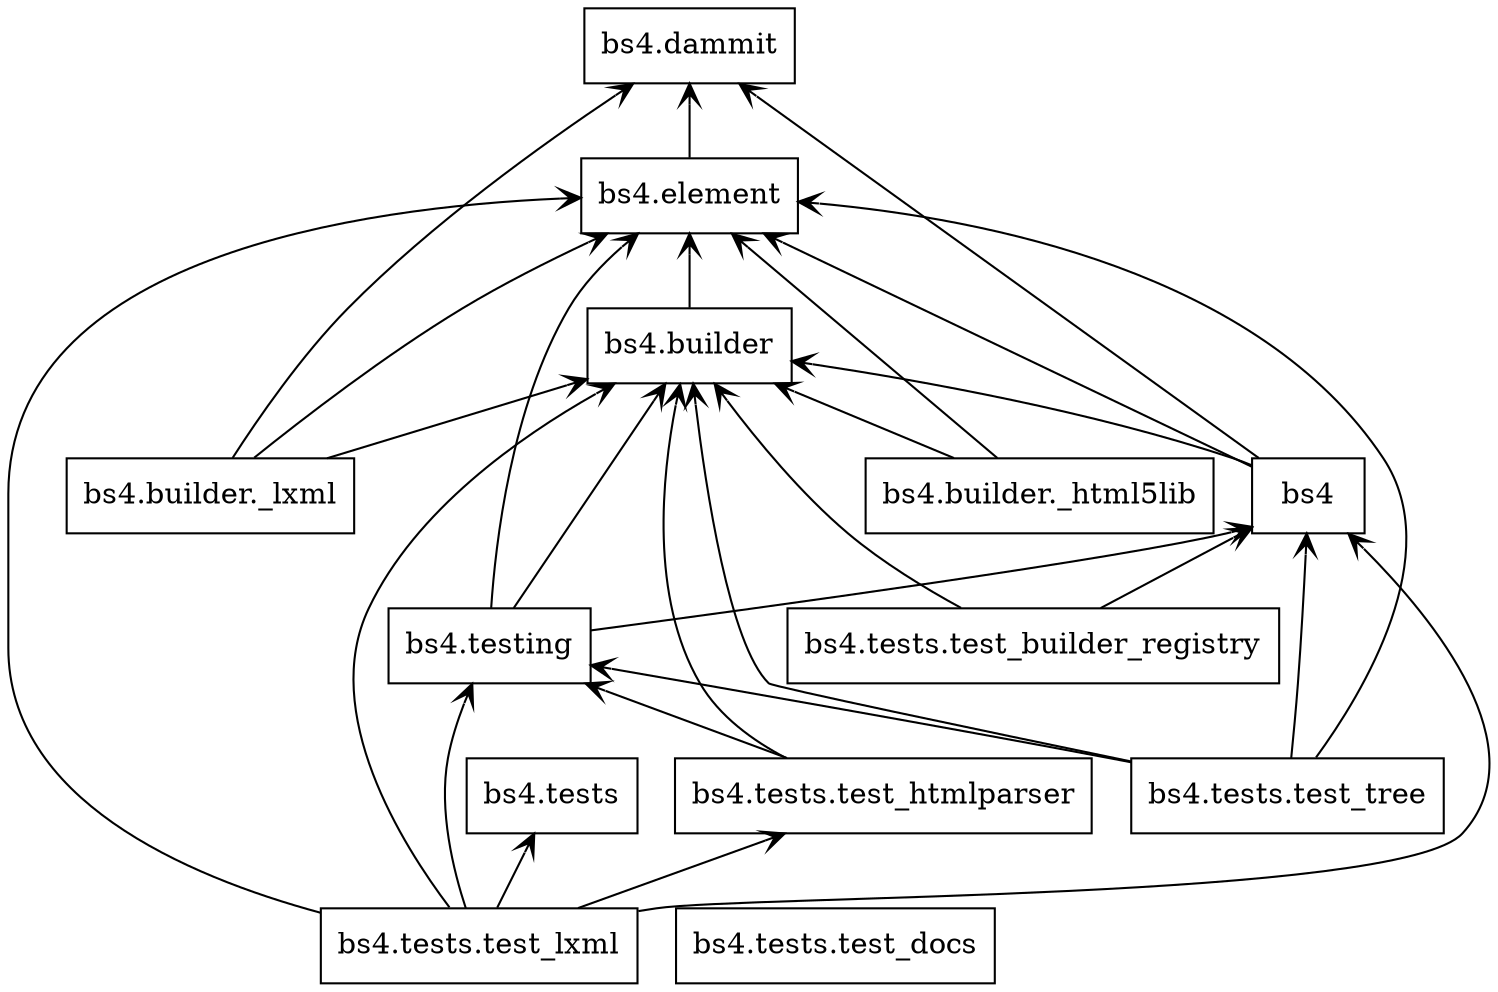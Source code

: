digraph "packages_1" {
rankdir=BT
charset="utf-8"
"bs4" [color="black", label=<bs4>, shape="box", style="solid"];
"bs4.builder" [color="black", label=<bs4.builder>, shape="box", style="solid"];
"bs4.builder._html5lib" [color="black", label=<bs4.builder._html5lib>, shape="box", style="solid"];
"bs4.builder._lxml" [color="black", label=<bs4.builder._lxml>, shape="box", style="solid"];
"bs4.dammit" [color="black", label=<bs4.dammit>, shape="box", style="solid"];
"bs4.element" [color="black", label=<bs4.element>, shape="box", style="solid"];
"bs4.testing" [color="black", label=<bs4.testing>, shape="box", style="solid"];
"bs4.tests" [color="black", label=<bs4.tests>, shape="box", style="solid"];
"bs4.tests.test_builder_registry" [color="black", label=<bs4.tests.test_builder_registry>, shape="box", style="solid"];
"bs4.tests.test_docs" [color="black", label=<bs4.tests.test_docs>, shape="box", style="solid"];
"bs4.tests.test_htmlparser" [color="black", label=<bs4.tests.test_htmlparser>, shape="box", style="solid"];
"bs4.tests.test_lxml" [color="black", label=<bs4.tests.test_lxml>, shape="box", style="solid"];
"bs4.tests.test_tree" [color="black", label=<bs4.tests.test_tree>, shape="box", style="solid"];
"bs4" -> "bs4.builder" [arrowhead="open", arrowtail="none"];
"bs4" -> "bs4.dammit" [arrowhead="open", arrowtail="none"];
"bs4" -> "bs4.element" [arrowhead="open", arrowtail="none"];
"bs4.builder" -> "bs4.element" [arrowhead="open", arrowtail="none"];
"bs4.builder._html5lib" -> "bs4.builder" [arrowhead="open", arrowtail="none"];
"bs4.builder._html5lib" -> "bs4.element" [arrowhead="open", arrowtail="none"];
"bs4.builder._lxml" -> "bs4.builder" [arrowhead="open", arrowtail="none"];
"bs4.builder._lxml" -> "bs4.dammit" [arrowhead="open", arrowtail="none"];
"bs4.builder._lxml" -> "bs4.element" [arrowhead="open", arrowtail="none"];
"bs4.element" -> "bs4.dammit" [arrowhead="open", arrowtail="none"];
"bs4.testing" -> "bs4" [arrowhead="open", arrowtail="none"];
"bs4.testing" -> "bs4.builder" [arrowhead="open", arrowtail="none"];
"bs4.testing" -> "bs4.element" [arrowhead="open", arrowtail="none"];
"bs4.tests.test_builder_registry" -> "bs4" [arrowhead="open", arrowtail="none"];
"bs4.tests.test_builder_registry" -> "bs4.builder" [arrowhead="open", arrowtail="none"];
"bs4.tests.test_htmlparser" -> "bs4.builder" [arrowhead="open", arrowtail="none"];
"bs4.tests.test_htmlparser" -> "bs4.testing" [arrowhead="open", arrowtail="none"];
"bs4.tests.test_lxml" -> "bs4" [arrowhead="open", arrowtail="none"];
"bs4.tests.test_lxml" -> "bs4.builder" [arrowhead="open", arrowtail="none"];
"bs4.tests.test_lxml" -> "bs4.element" [arrowhead="open", arrowtail="none"];
"bs4.tests.test_lxml" -> "bs4.testing" [arrowhead="open", arrowtail="none"];
"bs4.tests.test_lxml" -> "bs4.tests" [arrowhead="open", arrowtail="none"];
"bs4.tests.test_lxml" -> "bs4.tests.test_htmlparser" [arrowhead="open", arrowtail="none"];
"bs4.tests.test_tree" -> "bs4" [arrowhead="open", arrowtail="none"];
"bs4.tests.test_tree" -> "bs4.builder" [arrowhead="open", arrowtail="none"];
"bs4.tests.test_tree" -> "bs4.element" [arrowhead="open", arrowtail="none"];
"bs4.tests.test_tree" -> "bs4.testing" [arrowhead="open", arrowtail="none"];
}
